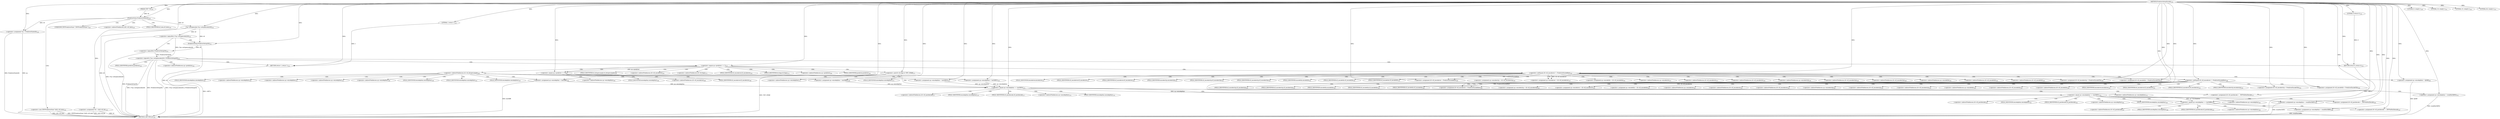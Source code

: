 digraph "PredictorSetupEncode" {  
"36157" [label = <(METHOD,PredictorSetupEncode)<SUB>226</SUB>> ]
"36401" [label = <(METHOD_RETURN,int)<SUB>226</SUB>> ]
"36158" [label = <(PARAM,TIFF *tif)<SUB>226</SUB>> ]
"36161" [label = <(&lt;operator&gt;.assignment,*sp = PredictorState(tif))<SUB>228</SUB>> ]
"36172" [label = <(&lt;operator&gt;.assignment,*td = &amp;tif-&gt;tif_dir)<SUB>229</SUB>> ]
"36399" [label = <(RETURN,return 1;,return 1;)<SUB>310</SUB>> ]
"36179" [label = <(&lt;operator&gt;.logicalOr,!(*sp-&gt;setupencode)(tif) || !PredictorSetup(tif))<SUB>231</SUB>> ]
"36194" [label = <(&lt;operator&gt;.equals,sp-&gt;predictor == 2)<SUB>234</SUB>> ]
"36400" [label = <(LITERAL,1,return 1;)<SUB>310</SUB>> ]
"36163" [label = <(PredictorState,PredictorState(tif))<SUB>228</SUB>> ]
"36191" [label = <(RETURN,return 0;,return 0;)<SUB>232</SUB>> ]
"36166" [label = <(&lt;operator&gt;.cast,(TIFFPredictorState *)(tif)-&gt;tif_data)<SUB>228</SUB>> ]
"36180" [label = <(&lt;operator&gt;.logicalNot,!(*sp-&gt;setupencode)(tif))<SUB>231</SUB>> ]
"36187" [label = <(&lt;operator&gt;.logicalNot,!PredictorSetup(tif))<SUB>231</SUB>> ]
"36192" [label = <(LITERAL,0,return 0;)<SUB>232</SUB>> ]
"36238" [label = <(&lt;operator&gt;.notEquals,tif-&gt;tif_encoderow != PredictorEncodeRow)<SUB>255</SUB>> ]
"36281" [label = <(&lt;operator&gt;.and,tif-&gt;tif_flags &amp; TIFF_SWAB)<SUB>272</SUB>> ]
"36181" [label = <(*sp-&gt;setupencode,(*sp-&gt;setupencode)(tif))<SUB>231</SUB>> ]
"36188" [label = <(PredictorSetup,PredictorSetup(tif))<SUB>231</SUB>> ]
"36206" [label = <(LITERAL,8,&lt;empty&gt;)<SUB>238</SUB>> ]
"36207" [label = <(&lt;operator&gt;.assignment,sp-&gt;encodepfunc = horDiff8)<SUB>239</SUB>> ]
"36214" [label = <(LITERAL,16,&lt;empty&gt;)<SUB>241</SUB>> ]
"36215" [label = <(&lt;operator&gt;.assignment,sp-&gt;encodepfunc = horDiff16)<SUB>242</SUB>> ]
"36222" [label = <(LITERAL,32,&lt;empty&gt;)<SUB>244</SUB>> ]
"36223" [label = <(&lt;operator&gt;.assignment,sp-&gt;encodepfunc = horDiff32)<SUB>245</SUB>> ]
"36230" [label = <(LITERAL,64,&lt;empty&gt;)<SUB>247</SUB>> ]
"36231" [label = <(&lt;operator&gt;.assignment,sp-&gt;encodepfunc = horDiff64)<SUB>248</SUB>> ]
"36244" [label = <(&lt;operator&gt;.assignment,sp-&gt;encoderow = tif-&gt;tif_encoderow)<SUB>257</SUB>> ]
"36251" [label = <(&lt;operator&gt;.assignment,tif-&gt;tif_encoderow = PredictorEncodeRow)<SUB>258</SUB>> ]
"36256" [label = <(&lt;operator&gt;.assignment,sp-&gt;encodestrip = tif-&gt;tif_encodestrip)<SUB>259</SUB>> ]
"36263" [label = <(&lt;operator&gt;.assignment,tif-&gt;tif_encodestrip = PredictorEncodeTile)<SUB>260</SUB>> ]
"36268" [label = <(&lt;operator&gt;.assignment,sp-&gt;encodetile = tif-&gt;tif_encodetile)<SUB>261</SUB>> ]
"36275" [label = <(&lt;operator&gt;.assignment,tif-&gt;tif_encodetile = PredictorEncodeTile)<SUB>262</SUB>> ]
"36345" [label = <(&lt;operator&gt;.equals,sp-&gt;predictor == 3)<SUB>292</SUB>> ]
"36288" [label = <(&lt;operator&gt;.equals,sp-&gt;encodepfunc == horDiff16)<SUB>274</SUB>> ]
"36351" [label = <(&lt;operator&gt;.assignment,sp-&gt;encodepfunc = fpDiff)<SUB>294</SUB>> ]
"36294" [label = <(&lt;operator&gt;.assignment,sp-&gt;encodepfunc = swabHorDiff16)<SUB>276</SUB>> ]
"36299" [label = <(&lt;operator&gt;.assignment,tif-&gt;tif_postdecode = _TIFFNoPostDecode)<SUB>277</SUB>> ]
"36357" [label = <(&lt;operator&gt;.notEquals,tif-&gt;tif_encoderow != PredictorEncodeRow)<SUB>299</SUB>> ]
"36363" [label = <(&lt;operator&gt;.assignment,sp-&gt;encoderow = tif-&gt;tif_encoderow)<SUB>301</SUB>> ]
"36370" [label = <(&lt;operator&gt;.assignment,tif-&gt;tif_encoderow = PredictorEncodeRow)<SUB>302</SUB>> ]
"36375" [label = <(&lt;operator&gt;.assignment,sp-&gt;encodestrip = tif-&gt;tif_encodestrip)<SUB>303</SUB>> ]
"36382" [label = <(&lt;operator&gt;.assignment,tif-&gt;tif_encodestrip = PredictorEncodeTile)<SUB>304</SUB>> ]
"36387" [label = <(&lt;operator&gt;.assignment,sp-&gt;encodetile = tif-&gt;tif_encodetile)<SUB>305</SUB>> ]
"36394" [label = <(&lt;operator&gt;.assignment,tif-&gt;tif_encodetile = PredictorEncodeTile)<SUB>306</SUB>> ]
"36307" [label = <(&lt;operator&gt;.equals,sp-&gt;encodepfunc == horDiff32)<SUB>279</SUB>> ]
"36313" [label = <(&lt;operator&gt;.assignment,sp-&gt;encodepfunc = swabHorDiff32)<SUB>281</SUB>> ]
"36318" [label = <(&lt;operator&gt;.assignment,tif-&gt;tif_postdecode = _TIFFNoPostDecode)<SUB>282</SUB>> ]
"36326" [label = <(&lt;operator&gt;.equals,sp-&gt;encodepfunc == horDiff64)<SUB>284</SUB>> ]
"36332" [label = <(&lt;operator&gt;.assignment,sp-&gt;encodepfunc = swabHorDiff64)<SUB>286</SUB>> ]
"36337" [label = <(&lt;operator&gt;.assignment,tif-&gt;tif_postdecode = _TIFFNoPostDecode)<SUB>287</SUB>> ]
"36195" [label = <(&lt;operator&gt;.indirectFieldAccess,sp-&gt;predictor)<SUB>234</SUB>> ]
"36197" [label = <(FIELD_IDENTIFIER,predictor,predictor)<SUB>234</SUB>> ]
"36201" [label = <(&lt;operator&gt;.indirectFieldAccess,td-&gt;td_bitspersample)<SUB>236</SUB>> ]
"36167" [label = <(UNKNOWN,TIFFPredictorState *,TIFFPredictorState *)<SUB>228</SUB>> ]
"36168" [label = <(&lt;operator&gt;.indirectFieldAccess,(tif)-&gt;tif_data)<SUB>228</SUB>> ]
"36203" [label = <(FIELD_IDENTIFIER,td_bitspersample,td_bitspersample)<SUB>236</SUB>> ]
"36239" [label = <(&lt;operator&gt;.indirectFieldAccess,tif-&gt;tif_encoderow)<SUB>255</SUB>> ]
"36282" [label = <(&lt;operator&gt;.indirectFieldAccess,tif-&gt;tif_flags)<SUB>272</SUB>> ]
"36170" [label = <(FIELD_IDENTIFIER,tif_data,tif_data)<SUB>228</SUB>> ]
"36208" [label = <(&lt;operator&gt;.indirectFieldAccess,sp-&gt;encodepfunc)<SUB>239</SUB>> ]
"36216" [label = <(&lt;operator&gt;.indirectFieldAccess,sp-&gt;encodepfunc)<SUB>242</SUB>> ]
"36224" [label = <(&lt;operator&gt;.indirectFieldAccess,sp-&gt;encodepfunc)<SUB>245</SUB>> ]
"36232" [label = <(&lt;operator&gt;.indirectFieldAccess,sp-&gt;encodepfunc)<SUB>248</SUB>> ]
"36241" [label = <(FIELD_IDENTIFIER,tif_encoderow,tif_encoderow)<SUB>255</SUB>> ]
"36245" [label = <(&lt;operator&gt;.indirectFieldAccess,sp-&gt;encoderow)<SUB>257</SUB>> ]
"36248" [label = <(&lt;operator&gt;.indirectFieldAccess,tif-&gt;tif_encoderow)<SUB>257</SUB>> ]
"36252" [label = <(&lt;operator&gt;.indirectFieldAccess,tif-&gt;tif_encoderow)<SUB>258</SUB>> ]
"36257" [label = <(&lt;operator&gt;.indirectFieldAccess,sp-&gt;encodestrip)<SUB>259</SUB>> ]
"36260" [label = <(&lt;operator&gt;.indirectFieldAccess,tif-&gt;tif_encodestrip)<SUB>259</SUB>> ]
"36264" [label = <(&lt;operator&gt;.indirectFieldAccess,tif-&gt;tif_encodestrip)<SUB>260</SUB>> ]
"36269" [label = <(&lt;operator&gt;.indirectFieldAccess,sp-&gt;encodetile)<SUB>261</SUB>> ]
"36272" [label = <(&lt;operator&gt;.indirectFieldAccess,tif-&gt;tif_encodetile)<SUB>261</SUB>> ]
"36276" [label = <(&lt;operator&gt;.indirectFieldAccess,tif-&gt;tif_encodetile)<SUB>262</SUB>> ]
"36284" [label = <(FIELD_IDENTIFIER,tif_flags,tif_flags)<SUB>272</SUB>> ]
"36346" [label = <(&lt;operator&gt;.indirectFieldAccess,sp-&gt;predictor)<SUB>292</SUB>> ]
"36210" [label = <(FIELD_IDENTIFIER,encodepfunc,encodepfunc)<SUB>239</SUB>> ]
"36218" [label = <(FIELD_IDENTIFIER,encodepfunc,encodepfunc)<SUB>242</SUB>> ]
"36226" [label = <(FIELD_IDENTIFIER,encodepfunc,encodepfunc)<SUB>245</SUB>> ]
"36234" [label = <(FIELD_IDENTIFIER,encodepfunc,encodepfunc)<SUB>248</SUB>> ]
"36247" [label = <(FIELD_IDENTIFIER,encoderow,encoderow)<SUB>257</SUB>> ]
"36250" [label = <(FIELD_IDENTIFIER,tif_encoderow,tif_encoderow)<SUB>257</SUB>> ]
"36254" [label = <(FIELD_IDENTIFIER,tif_encoderow,tif_encoderow)<SUB>258</SUB>> ]
"36259" [label = <(FIELD_IDENTIFIER,encodestrip,encodestrip)<SUB>259</SUB>> ]
"36262" [label = <(FIELD_IDENTIFIER,tif_encodestrip,tif_encodestrip)<SUB>259</SUB>> ]
"36266" [label = <(FIELD_IDENTIFIER,tif_encodestrip,tif_encodestrip)<SUB>260</SUB>> ]
"36271" [label = <(FIELD_IDENTIFIER,encodetile,encodetile)<SUB>261</SUB>> ]
"36274" [label = <(FIELD_IDENTIFIER,tif_encodetile,tif_encodetile)<SUB>261</SUB>> ]
"36278" [label = <(FIELD_IDENTIFIER,tif_encodetile,tif_encodetile)<SUB>262</SUB>> ]
"36289" [label = <(&lt;operator&gt;.indirectFieldAccess,sp-&gt;encodepfunc)<SUB>274</SUB>> ]
"36348" [label = <(FIELD_IDENTIFIER,predictor,predictor)<SUB>292</SUB>> ]
"36352" [label = <(&lt;operator&gt;.indirectFieldAccess,sp-&gt;encodepfunc)<SUB>294</SUB>> ]
"36291" [label = <(FIELD_IDENTIFIER,encodepfunc,encodepfunc)<SUB>274</SUB>> ]
"36295" [label = <(&lt;operator&gt;.indirectFieldAccess,sp-&gt;encodepfunc)<SUB>276</SUB>> ]
"36300" [label = <(&lt;operator&gt;.indirectFieldAccess,tif-&gt;tif_postdecode)<SUB>277</SUB>> ]
"36354" [label = <(FIELD_IDENTIFIER,encodepfunc,encodepfunc)<SUB>294</SUB>> ]
"36358" [label = <(&lt;operator&gt;.indirectFieldAccess,tif-&gt;tif_encoderow)<SUB>299</SUB>> ]
"36297" [label = <(FIELD_IDENTIFIER,encodepfunc,encodepfunc)<SUB>276</SUB>> ]
"36302" [label = <(FIELD_IDENTIFIER,tif_postdecode,tif_postdecode)<SUB>277</SUB>> ]
"36360" [label = <(FIELD_IDENTIFIER,tif_encoderow,tif_encoderow)<SUB>299</SUB>> ]
"36364" [label = <(&lt;operator&gt;.indirectFieldAccess,sp-&gt;encoderow)<SUB>301</SUB>> ]
"36367" [label = <(&lt;operator&gt;.indirectFieldAccess,tif-&gt;tif_encoderow)<SUB>301</SUB>> ]
"36371" [label = <(&lt;operator&gt;.indirectFieldAccess,tif-&gt;tif_encoderow)<SUB>302</SUB>> ]
"36376" [label = <(&lt;operator&gt;.indirectFieldAccess,sp-&gt;encodestrip)<SUB>303</SUB>> ]
"36379" [label = <(&lt;operator&gt;.indirectFieldAccess,tif-&gt;tif_encodestrip)<SUB>303</SUB>> ]
"36383" [label = <(&lt;operator&gt;.indirectFieldAccess,tif-&gt;tif_encodestrip)<SUB>304</SUB>> ]
"36388" [label = <(&lt;operator&gt;.indirectFieldAccess,sp-&gt;encodetile)<SUB>305</SUB>> ]
"36391" [label = <(&lt;operator&gt;.indirectFieldAccess,tif-&gt;tif_encodetile)<SUB>305</SUB>> ]
"36395" [label = <(&lt;operator&gt;.indirectFieldAccess,tif-&gt;tif_encodetile)<SUB>306</SUB>> ]
"36308" [label = <(&lt;operator&gt;.indirectFieldAccess,sp-&gt;encodepfunc)<SUB>279</SUB>> ]
"36366" [label = <(FIELD_IDENTIFIER,encoderow,encoderow)<SUB>301</SUB>> ]
"36369" [label = <(FIELD_IDENTIFIER,tif_encoderow,tif_encoderow)<SUB>301</SUB>> ]
"36373" [label = <(FIELD_IDENTIFIER,tif_encoderow,tif_encoderow)<SUB>302</SUB>> ]
"36378" [label = <(FIELD_IDENTIFIER,encodestrip,encodestrip)<SUB>303</SUB>> ]
"36381" [label = <(FIELD_IDENTIFIER,tif_encodestrip,tif_encodestrip)<SUB>303</SUB>> ]
"36385" [label = <(FIELD_IDENTIFIER,tif_encodestrip,tif_encodestrip)<SUB>304</SUB>> ]
"36390" [label = <(FIELD_IDENTIFIER,encodetile,encodetile)<SUB>305</SUB>> ]
"36393" [label = <(FIELD_IDENTIFIER,tif_encodetile,tif_encodetile)<SUB>305</SUB>> ]
"36397" [label = <(FIELD_IDENTIFIER,tif_encodetile,tif_encodetile)<SUB>306</SUB>> ]
"36310" [label = <(FIELD_IDENTIFIER,encodepfunc,encodepfunc)<SUB>279</SUB>> ]
"36314" [label = <(&lt;operator&gt;.indirectFieldAccess,sp-&gt;encodepfunc)<SUB>281</SUB>> ]
"36319" [label = <(&lt;operator&gt;.indirectFieldAccess,tif-&gt;tif_postdecode)<SUB>282</SUB>> ]
"36316" [label = <(FIELD_IDENTIFIER,encodepfunc,encodepfunc)<SUB>281</SUB>> ]
"36321" [label = <(FIELD_IDENTIFIER,tif_postdecode,tif_postdecode)<SUB>282</SUB>> ]
"36327" [label = <(&lt;operator&gt;.indirectFieldAccess,sp-&gt;encodepfunc)<SUB>284</SUB>> ]
"36329" [label = <(FIELD_IDENTIFIER,encodepfunc,encodepfunc)<SUB>284</SUB>> ]
"36333" [label = <(&lt;operator&gt;.indirectFieldAccess,sp-&gt;encodepfunc)<SUB>286</SUB>> ]
"36338" [label = <(&lt;operator&gt;.indirectFieldAccess,tif-&gt;tif_postdecode)<SUB>287</SUB>> ]
"36335" [label = <(FIELD_IDENTIFIER,encodepfunc,encodepfunc)<SUB>286</SUB>> ]
"36340" [label = <(FIELD_IDENTIFIER,tif_postdecode,tif_postdecode)<SUB>287</SUB>> ]
  "36191" -> "36401"  [ label = "DDG: &lt;RET&gt;"] 
  "36399" -> "36401"  [ label = "DDG: &lt;RET&gt;"] 
  "36161" -> "36401"  [ label = "DDG: sp"] 
  "36161" -> "36401"  [ label = "DDG: PredictorState(tif)"] 
  "36166" -> "36401"  [ label = "DDG: (tif)-&gt;tif_data"] 
  "36166" -> "36401"  [ label = "DDG: (TIFFPredictorState *)(tif)-&gt;tif_data"] 
  "36172" -> "36401"  [ label = "DDG: td"] 
  "36172" -> "36401"  [ label = "DDG: &amp;tif-&gt;tif_dir"] 
  "36181" -> "36401"  [ label = "DDG: tif"] 
  "36180" -> "36401"  [ label = "DDG: (*sp-&gt;setupencode)(tif)"] 
  "36179" -> "36401"  [ label = "DDG: !(*sp-&gt;setupencode)(tif)"] 
  "36188" -> "36401"  [ label = "DDG: tif"] 
  "36187" -> "36401"  [ label = "DDG: PredictorSetup(tif)"] 
  "36179" -> "36401"  [ label = "DDG: !PredictorSetup(tif)"] 
  "36179" -> "36401"  [ label = "DDG: !(*sp-&gt;setupencode)(tif) || !PredictorSetup(tif)"] 
  "36313" -> "36401"  [ label = "DDG: swabHorDiff32"] 
  "36294" -> "36401"  [ label = "DDG: swabHorDiff16"] 
  "36351" -> "36401"  [ label = "DDG: fpDiff"] 
  "36332" -> "36401"  [ label = "DDG: swabHorDiff64"] 
  "36281" -> "36401"  [ label = "DDG: TIFF_SWAB"] 
  "36207" -> "36401"  [ label = "DDG: horDiff8"] 
  "36157" -> "36158"  [ label = "DDG: "] 
  "36163" -> "36161"  [ label = "DDG: tif"] 
  "36400" -> "36399"  [ label = "DDG: 1"] 
  "36157" -> "36399"  [ label = "DDG: "] 
  "36157" -> "36161"  [ label = "DDG: "] 
  "36157" -> "36172"  [ label = "DDG: "] 
  "36157" -> "36400"  [ label = "DDG: "] 
  "36158" -> "36163"  [ label = "DDG: tif"] 
  "36157" -> "36163"  [ label = "DDG: "] 
  "36180" -> "36179"  [ label = "DDG: (*sp-&gt;setupencode)(tif)"] 
  "36187" -> "36179"  [ label = "DDG: PredictorSetup(tif)"] 
  "36192" -> "36191"  [ label = "DDG: 0"] 
  "36157" -> "36191"  [ label = "DDG: "] 
  "36157" -> "36194"  [ label = "DDG: "] 
  "36181" -> "36180"  [ label = "DDG: tif"] 
  "36188" -> "36187"  [ label = "DDG: tif"] 
  "36157" -> "36192"  [ label = "DDG: "] 
  "36163" -> "36181"  [ label = "DDG: tif"] 
  "36157" -> "36181"  [ label = "DDG: "] 
  "36181" -> "36188"  [ label = "DDG: tif"] 
  "36157" -> "36188"  [ label = "DDG: "] 
  "36157" -> "36206"  [ label = "DDG: "] 
  "36157" -> "36207"  [ label = "DDG: "] 
  "36157" -> "36214"  [ label = "DDG: "] 
  "36157" -> "36215"  [ label = "DDG: "] 
  "36157" -> "36222"  [ label = "DDG: "] 
  "36157" -> "36223"  [ label = "DDG: "] 
  "36157" -> "36230"  [ label = "DDG: "] 
  "36157" -> "36231"  [ label = "DDG: "] 
  "36157" -> "36238"  [ label = "DDG: "] 
  "36238" -> "36244"  [ label = "DDG: tif-&gt;tif_encoderow"] 
  "36238" -> "36251"  [ label = "DDG: PredictorEncodeRow"] 
  "36157" -> "36251"  [ label = "DDG: "] 
  "36157" -> "36263"  [ label = "DDG: "] 
  "36157" -> "36275"  [ label = "DDG: "] 
  "36157" -> "36281"  [ label = "DDG: "] 
  "36194" -> "36345"  [ label = "DDG: sp-&gt;predictor"] 
  "36157" -> "36345"  [ label = "DDG: "] 
  "36157" -> "36351"  [ label = "DDG: "] 
  "36231" -> "36288"  [ label = "DDG: sp-&gt;encodepfunc"] 
  "36223" -> "36288"  [ label = "DDG: sp-&gt;encodepfunc"] 
  "36215" -> "36288"  [ label = "DDG: sp-&gt;encodepfunc"] 
  "36207" -> "36288"  [ label = "DDG: sp-&gt;encodepfunc"] 
  "36157" -> "36288"  [ label = "DDG: "] 
  "36157" -> "36294"  [ label = "DDG: "] 
  "36157" -> "36299"  [ label = "DDG: "] 
  "36157" -> "36357"  [ label = "DDG: "] 
  "36357" -> "36363"  [ label = "DDG: tif-&gt;tif_encoderow"] 
  "36357" -> "36370"  [ label = "DDG: PredictorEncodeRow"] 
  "36157" -> "36370"  [ label = "DDG: "] 
  "36157" -> "36382"  [ label = "DDG: "] 
  "36157" -> "36394"  [ label = "DDG: "] 
  "36288" -> "36307"  [ label = "DDG: sp-&gt;encodepfunc"] 
  "36157" -> "36307"  [ label = "DDG: "] 
  "36157" -> "36313"  [ label = "DDG: "] 
  "36157" -> "36318"  [ label = "DDG: "] 
  "36307" -> "36326"  [ label = "DDG: sp-&gt;encodepfunc"] 
  "36157" -> "36326"  [ label = "DDG: "] 
  "36157" -> "36332"  [ label = "DDG: "] 
  "36157" -> "36337"  [ label = "DDG: "] 
  "36163" -> "36170"  [ label = "CDG: "] 
  "36163" -> "36168"  [ label = "CDG: "] 
  "36163" -> "36167"  [ label = "CDG: "] 
  "36163" -> "36166"  [ label = "CDG: "] 
  "36179" -> "36195"  [ label = "CDG: "] 
  "36179" -> "36194"  [ label = "CDG: "] 
  "36179" -> "36191"  [ label = "CDG: "] 
  "36179" -> "36197"  [ label = "CDG: "] 
  "36179" -> "36399"  [ label = "CDG: "] 
  "36194" -> "36284"  [ label = "CDG: "] 
  "36194" -> "36282"  [ label = "CDG: "] 
  "36194" -> "36345"  [ label = "CDG: "] 
  "36194" -> "36238"  [ label = "CDG: "] 
  "36194" -> "36346"  [ label = "CDG: "] 
  "36194" -> "36281"  [ label = "CDG: "] 
  "36194" -> "36239"  [ label = "CDG: "] 
  "36194" -> "36348"  [ label = "CDG: "] 
  "36194" -> "36201"  [ label = "CDG: "] 
  "36194" -> "36241"  [ label = "CDG: "] 
  "36194" -> "36203"  [ label = "CDG: "] 
  "36180" -> "36188"  [ label = "CDG: "] 
  "36180" -> "36187"  [ label = "CDG: "] 
  "36201" -> "36210"  [ label = "CDG: "] 
  "36201" -> "36208"  [ label = "CDG: "] 
  "36201" -> "36223"  [ label = "CDG: "] 
  "36201" -> "36218"  [ label = "CDG: "] 
  "36201" -> "36226"  [ label = "CDG: "] 
  "36201" -> "36231"  [ label = "CDG: "] 
  "36201" -> "36207"  [ label = "CDG: "] 
  "36201" -> "36215"  [ label = "CDG: "] 
  "36201" -> "36234"  [ label = "CDG: "] 
  "36201" -> "36224"  [ label = "CDG: "] 
  "36201" -> "36216"  [ label = "CDG: "] 
  "36201" -> "36232"  [ label = "CDG: "] 
  "36238" -> "36269"  [ label = "CDG: "] 
  "36238" -> "36264"  [ label = "CDG: "] 
  "36238" -> "36248"  [ label = "CDG: "] 
  "36238" -> "36276"  [ label = "CDG: "] 
  "36238" -> "36252"  [ label = "CDG: "] 
  "36238" -> "36256"  [ label = "CDG: "] 
  "36238" -> "36250"  [ label = "CDG: "] 
  "36238" -> "36275"  [ label = "CDG: "] 
  "36238" -> "36268"  [ label = "CDG: "] 
  "36238" -> "36262"  [ label = "CDG: "] 
  "36238" -> "36244"  [ label = "CDG: "] 
  "36238" -> "36260"  [ label = "CDG: "] 
  "36238" -> "36245"  [ label = "CDG: "] 
  "36238" -> "36251"  [ label = "CDG: "] 
  "36238" -> "36266"  [ label = "CDG: "] 
  "36238" -> "36259"  [ label = "CDG: "] 
  "36238" -> "36274"  [ label = "CDG: "] 
  "36238" -> "36247"  [ label = "CDG: "] 
  "36238" -> "36272"  [ label = "CDG: "] 
  "36238" -> "36278"  [ label = "CDG: "] 
  "36238" -> "36254"  [ label = "CDG: "] 
  "36238" -> "36271"  [ label = "CDG: "] 
  "36238" -> "36263"  [ label = "CDG: "] 
  "36238" -> "36257"  [ label = "CDG: "] 
  "36281" -> "36288"  [ label = "CDG: "] 
  "36281" -> "36291"  [ label = "CDG: "] 
  "36281" -> "36289"  [ label = "CDG: "] 
  "36345" -> "36358"  [ label = "CDG: "] 
  "36345" -> "36357"  [ label = "CDG: "] 
  "36345" -> "36360"  [ label = "CDG: "] 
  "36345" -> "36351"  [ label = "CDG: "] 
  "36345" -> "36352"  [ label = "CDG: "] 
  "36345" -> "36354"  [ label = "CDG: "] 
  "36288" -> "36307"  [ label = "CDG: "] 
  "36288" -> "36302"  [ label = "CDG: "] 
  "36288" -> "36295"  [ label = "CDG: "] 
  "36288" -> "36297"  [ label = "CDG: "] 
  "36288" -> "36299"  [ label = "CDG: "] 
  "36288" -> "36308"  [ label = "CDG: "] 
  "36288" -> "36294"  [ label = "CDG: "] 
  "36288" -> "36310"  [ label = "CDG: "] 
  "36288" -> "36300"  [ label = "CDG: "] 
  "36357" -> "36364"  [ label = "CDG: "] 
  "36357" -> "36376"  [ label = "CDG: "] 
  "36357" -> "36390"  [ label = "CDG: "] 
  "36357" -> "36375"  [ label = "CDG: "] 
  "36357" -> "36370"  [ label = "CDG: "] 
  "36357" -> "36366"  [ label = "CDG: "] 
  "36357" -> "36382"  [ label = "CDG: "] 
  "36357" -> "36371"  [ label = "CDG: "] 
  "36357" -> "36388"  [ label = "CDG: "] 
  "36357" -> "36393"  [ label = "CDG: "] 
  "36357" -> "36385"  [ label = "CDG: "] 
  "36357" -> "36378"  [ label = "CDG: "] 
  "36357" -> "36379"  [ label = "CDG: "] 
  "36357" -> "36363"  [ label = "CDG: "] 
  "36357" -> "36381"  [ label = "CDG: "] 
  "36357" -> "36367"  [ label = "CDG: "] 
  "36357" -> "36397"  [ label = "CDG: "] 
  "36357" -> "36395"  [ label = "CDG: "] 
  "36357" -> "36369"  [ label = "CDG: "] 
  "36357" -> "36387"  [ label = "CDG: "] 
  "36357" -> "36394"  [ label = "CDG: "] 
  "36357" -> "36391"  [ label = "CDG: "] 
  "36357" -> "36373"  [ label = "CDG: "] 
  "36357" -> "36383"  [ label = "CDG: "] 
  "36307" -> "36316"  [ label = "CDG: "] 
  "36307" -> "36318"  [ label = "CDG: "] 
  "36307" -> "36314"  [ label = "CDG: "] 
  "36307" -> "36319"  [ label = "CDG: "] 
  "36307" -> "36326"  [ label = "CDG: "] 
  "36307" -> "36329"  [ label = "CDG: "] 
  "36307" -> "36327"  [ label = "CDG: "] 
  "36307" -> "36313"  [ label = "CDG: "] 
  "36307" -> "36321"  [ label = "CDG: "] 
  "36326" -> "36332"  [ label = "CDG: "] 
  "36326" -> "36338"  [ label = "CDG: "] 
  "36326" -> "36333"  [ label = "CDG: "] 
  "36326" -> "36340"  [ label = "CDG: "] 
  "36326" -> "36335"  [ label = "CDG: "] 
  "36326" -> "36337"  [ label = "CDG: "] 
}
